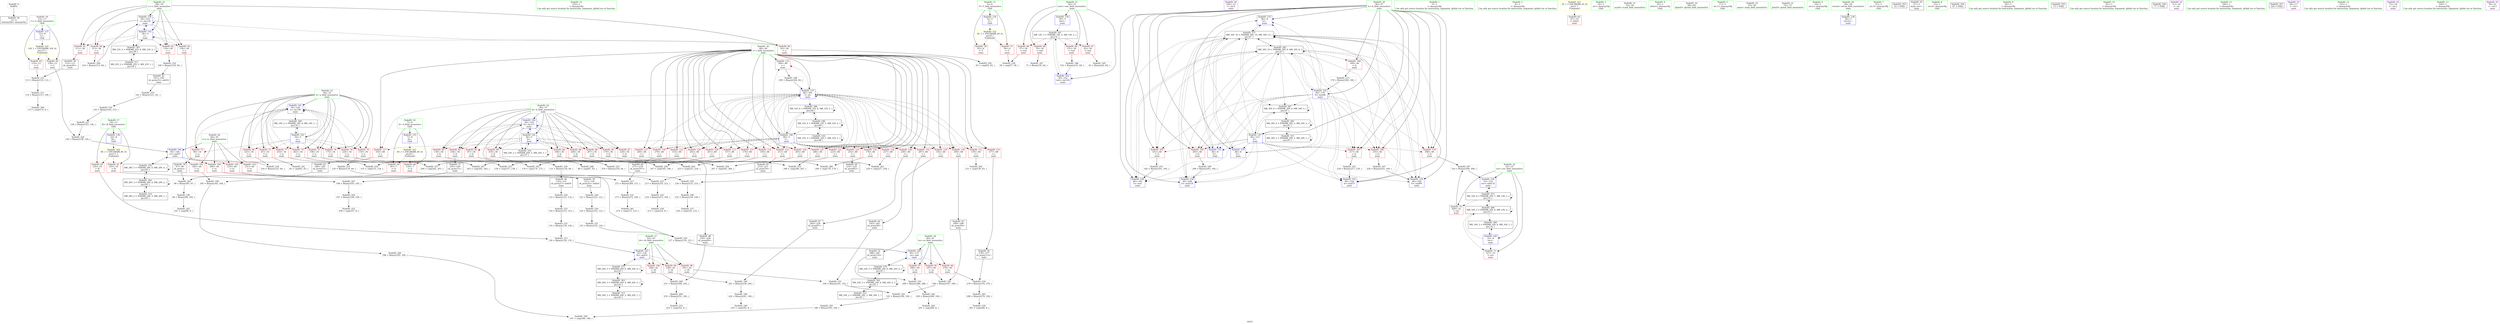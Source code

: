 digraph "SVFG" {
	label="SVFG";

	Node0x55f86c8cbd90 [shape=record,color=grey,label="{NodeID: 0\nNullPtr}"];
	Node0x55f86c8cbd90 -> Node0x55f86c8b7dd0[style=solid];
	Node0x55f86c8eec60 [shape=record,color=grey,label="{NodeID: 263\n225 = cmp(223, 224, )\n}"];
	Node0x55f86c8dd6f0 [shape=record,color=red,label="{NodeID: 97\n286\<--40\n\<--ra\nmain\n}"];
	Node0x55f86c8dd6f0 -> Node0x55f86c8e0060[style=solid];
	Node0x55f86c8b4520 [shape=record,color=green,label="{NodeID: 14\n219\<--1\n\<--dummyObj\nCan only get source location for instruction, argument, global var or function.}"];
	Node0x55f86c8e01e0 [shape=record,color=grey,label="{NodeID: 194\n290 = Binary(289, 100, )\n}"];
	Node0x55f86c8e01e0 -> Node0x55f86c8e1a70[style=solid];
	Node0x55f86c8b6e10 [shape=record,color=red,label="{NodeID: 111\n150\<--48\n\<--i\nmain\n}"];
	Node0x55f86c8b6e10 -> Node0x55f86c8eeae0[style=solid];
	Node0x55f86c8b5e30 [shape=record,color=green,label="{NodeID: 28\n44\<--45\nrc\<--rc_field_insensitive\nmain\n}"];
	Node0x55f86c8b5e30 -> Node0x55f86c8dda30[style=solid];
	Node0x55f86c8b5e30 -> Node0x55f86c8ddb00[style=solid];
	Node0x55f86c8b5e30 -> Node0x55f86c8ddbd0[style=solid];
	Node0x55f86c8b5e30 -> Node0x55f86c8ddca0[style=solid];
	Node0x55f86c8b5e30 -> Node0x55f86c8e3780[style=solid];
	Node0x55f86c8e89d0 [shape=record,color=grey,label="{NodeID: 208\n252 = Binary(251, 100, )\n}"];
	Node0x55f86c8e89d0 -> Node0x55f86c8edd60[style=solid];
	Node0x55f86c8e25e0 [shape=record,color=red,label="{NodeID: 125\n232\<--48\n\<--i\nmain\n}"];
	Node0x55f86c8e25e0 -> Node0x55f86c8b87c0[style=solid];
	Node0x55f86c8b8480 [shape=record,color=black,label="{NodeID: 42\n184\<--183\nsh_prom53\<--\nmain\n}"];
	Node0x55f86c8b8480 -> Node0x55f86c8e0960[style=solid];
	Node0x55f86c8e9ed0 [shape=record,color=grey,label="{NodeID: 222\n214 = Binary(213, 100, )\n}"];
	Node0x55f86c8e9ed0 -> Node0x55f86c8ee660[style=solid];
	Node0x55f86c8e31d0 [shape=record,color=blue,label="{NodeID: 139\n30\<--5\ntest\<--\nmain\n}"];
	Node0x55f86c8e31d0 -> Node0x55f86c906380[style=dashed];
	Node0x55f86c8b77c0 [shape=record,color=purple,label="{NodeID: 56\n328\<--23\n\<--.str.4\nmain\n}"];
	Node0x55f86c8e0e70 [shape=record,color=grey,label="{NodeID: 236\n324 = Binary(323, 64, )\n}"];
	Node0x55f86c8e0e70 -> Node0x55f86c8e43b0[style=solid];
	Node0x55f86c8e3d30 [shape=record,color=blue,label="{NodeID: 153\n46\<--8\nh\<--\nmain\n}"];
	Node0x55f86c8e3d30 -> Node0x55f86c8fab80[style=dashed];
	Node0x55f86c8de900 [shape=record,color=red,label="{NodeID: 70\n309\<--32\n\<--res\nmain\n}"];
	Node0x55f86c8de900 -> Node0x55f86c8e8850[style=solid];
	Node0x55f86c8ed8e0 [shape=record,color=grey,label="{NodeID: 250\n93 = cmp(92, 83, )\n}"];
	Node0x55f86c8df460 [shape=record,color=red,label="{NodeID: 84\n166\<--36\n\<--b\nmain\n}"];
	Node0x55f86c8df460 -> Node0x55f86c8ee1e0[style=solid];
	Node0x55f86c8d3140 [shape=record,color=green,label="{NodeID: 1\n5\<--1\n\<--dummyObj\nCan only get source location for instruction, argument, global var or function.}"];
	Node0x55f86c8dd7c0 [shape=record,color=red,label="{NodeID: 98\n191\<--42\n\<--rb\nmain\n}"];
	Node0x55f86c8dd7c0 -> Node0x55f86c8e6040[style=solid];
	Node0x55f86c8b45b0 [shape=record,color=green,label="{NodeID: 15\n4\<--6\nT\<--T_field_insensitive\nGlob }"];
	Node0x55f86c8b45b0 -> Node0x55f86c8dde70[style=solid];
	Node0x55f86c8b45b0 -> Node0x55f86c8ddf40[style=solid];
	Node0x55f86c8b45b0 -> Node0x55f86c8e2d30[style=solid];
	Node0x55f86c8e0360 [shape=record,color=grey,label="{NodeID: 195\n234 = Binary(231, 233, )\n}"];
	Node0x55f86c8e0360 -> Node0x55f86c8e04e0[style=solid];
	Node0x55f86c8b6ee0 [shape=record,color=red,label="{NodeID: 112\n153\<--48\n\<--i\nmain\n}"];
	Node0x55f86c8b6ee0 -> Node0x55f86c8edee0[style=solid];
	Node0x55f86c8b5f00 [shape=record,color=green,label="{NodeID: 29\n46\<--47\nh\<--h_field_insensitive\nmain\n}"];
	Node0x55f86c8b5f00 -> Node0x55f86c8ddd70[style=solid];
	Node0x55f86c8b5f00 -> Node0x55f86c8b6a00[style=solid];
	Node0x55f86c8b5f00 -> Node0x55f86c8b6ad0[style=solid];
	Node0x55f86c8b5f00 -> Node0x55f86c8b6ba0[style=solid];
	Node0x55f86c8b5f00 -> Node0x55f86c8b6c70[style=solid];
	Node0x55f86c8b5f00 -> Node0x55f86c8b6d40[style=solid];
	Node0x55f86c8b5f00 -> Node0x55f86c8e3850[style=solid];
	Node0x55f86c8b5f00 -> Node0x55f86c8e39f0[style=solid];
	Node0x55f86c8b5f00 -> Node0x55f86c8e3ac0[style=solid];
	Node0x55f86c8b5f00 -> Node0x55f86c8e3b90[style=solid];
	Node0x55f86c8b5f00 -> Node0x55f86c8e3c60[style=solid];
	Node0x55f86c8b5f00 -> Node0x55f86c8e3d30[style=solid];
	Node0x55f86c8b5f00 -> Node0x55f86c8e3e00[style=solid];
	Node0x55f86c8b5f00 -> Node0x55f86c8e3ed0[style=solid];
	Node0x55f86c8b5f00 -> Node0x55f86c8e3fa0[style=solid];
	Node0x55f86c8e8b50 [shape=record,color=grey,label="{NodeID: 209\n314 = Binary(313, 64, )\n}"];
	Node0x55f86c8e8b50 -> Node0x55f86c8e4210[style=solid];
	Node0x55f86c8e26b0 [shape=record,color=red,label="{NodeID: 126\n239\<--48\n\<--i\nmain\n}"];
	Node0x55f86c8e26b0 -> Node0x55f86c8b8890[style=solid];
	Node0x55f86c8b8550 [shape=record,color=black,label="{NodeID: 43\n189\<--188\nsh_prom56\<--\nmain\n}"];
	Node0x55f86c8b8550 -> Node0x55f86c8dfee0[style=solid];
	Node0x55f86c8ea050 [shape=record,color=grey,label="{NodeID: 223\n319 = Binary(318, 64, )\n}"];
	Node0x55f86c8ea050 -> Node0x55f86c8e42e0[style=solid];
	Node0x55f86c8e32a0 [shape=record,color=blue,label="{NodeID: 140\n32\<--8\nres\<--\nmain\n}"];
	Node0x55f86c8e32a0 -> Node0x55f86c8de9d0[style=dashed];
	Node0x55f86c8e32a0 -> Node0x55f86c900980[style=dashed];
	Node0x55f86c8e32a0 -> Node0x55f86c906880[style=dashed];
	Node0x55f86c8dde70 [shape=record,color=red,label="{NodeID: 57\n58\<--4\n\<--T\nmain\n}"];
	Node0x55f86c8dde70 -> Node0x55f86c8e1170[style=solid];
	Node0x55f86c8e0ff0 [shape=record,color=grey,label="{NodeID: 237\n236 = cmp(235, 123, )\n}"];
	Node0x55f86c8e3e00 [shape=record,color=blue,label="{NodeID: 154\n46\<--256\nh\<--mul99\nmain\n}"];
	Node0x55f86c8e3e00 -> Node0x55f86c8fab80[style=dashed];
	Node0x55f86c8de9d0 [shape=record,color=red,label="{NodeID: 71\n327\<--32\n\<--res\nmain\n}"];
	Node0x55f86c8eda60 [shape=record,color=grey,label="{NodeID: 251\n159 = cmp(157, 158, )\n}"];
	Node0x55f86c8df530 [shape=record,color=red,label="{NodeID: 85\n179\<--36\n\<--b\nmain\n}"];
	Node0x55f86c8df530 -> Node0x55f86c8ee7e0[style=solid];
	Node0x55f86c8b4810 [shape=record,color=green,label="{NodeID: 2\n8\<--1\n\<--dummyObj\nCan only get source location for instruction, argument, global var or function.}"];
	Node0x55f86c8dd890 [shape=record,color=red,label="{NodeID: 99\n238\<--42\n\<--rb\nmain\n}"];
	Node0x55f86c8dd890 -> Node0x55f86c8e55c0[style=solid];
	Node0x55f86c8b46b0 [shape=record,color=green,label="{NodeID: 16\n7\<--9\nA\<--A_field_insensitive\nGlob }"];
	Node0x55f86c8b46b0 -> Node0x55f86c8de010[style=solid];
	Node0x55f86c8b46b0 -> Node0x55f86c8de0e0[style=solid];
	Node0x55f86c8b46b0 -> Node0x55f86c8e2e00[style=solid];
	Node0x55f86c8e04e0 [shape=record,color=grey,label="{NodeID: 196\n235 = Binary(234, 100, )\n}"];
	Node0x55f86c8e04e0 -> Node0x55f86c8e0ff0[style=solid];
	Node0x55f86c8b6fb0 [shape=record,color=red,label="{NodeID: 113\n157\<--48\n\<--i\nmain\n}"];
	Node0x55f86c8b6fb0 -> Node0x55f86c8eda60[style=solid];
	Node0x55f86c8b5fd0 [shape=record,color=green,label="{NodeID: 30\n48\<--49\ni\<--i_field_insensitive\nmain\n}"];
	Node0x55f86c8b5fd0 -> Node0x55f86c8b6e10[style=solid];
	Node0x55f86c8b5fd0 -> Node0x55f86c8b6ee0[style=solid];
	Node0x55f86c8b5fd0 -> Node0x55f86c8b6fb0[style=solid];
	Node0x55f86c8b5fd0 -> Node0x55f86c8b7080[style=solid];
	Node0x55f86c8b5fd0 -> Node0x55f86c8e1e40[style=solid];
	Node0x55f86c8b5fd0 -> Node0x55f86c8e1ed0[style=solid];
	Node0x55f86c8b5fd0 -> Node0x55f86c8e1f60[style=solid];
	Node0x55f86c8b5fd0 -> Node0x55f86c8e2030[style=solid];
	Node0x55f86c8b5fd0 -> Node0x55f86c8e2100[style=solid];
	Node0x55f86c8b5fd0 -> Node0x55f86c8e21d0[style=solid];
	Node0x55f86c8b5fd0 -> Node0x55f86c8e22a0[style=solid];
	Node0x55f86c8b5fd0 -> Node0x55f86c8e2370[style=solid];
	Node0x55f86c8b5fd0 -> Node0x55f86c8e2440[style=solid];
	Node0x55f86c8b5fd0 -> Node0x55f86c8e2510[style=solid];
	Node0x55f86c8b5fd0 -> Node0x55f86c8e25e0[style=solid];
	Node0x55f86c8b5fd0 -> Node0x55f86c8e26b0[style=solid];
	Node0x55f86c8b5fd0 -> Node0x55f86c8e2780[style=solid];
	Node0x55f86c8b5fd0 -> Node0x55f86c8e2850[style=solid];
	Node0x55f86c8b5fd0 -> Node0x55f86c8e2920[style=solid];
	Node0x55f86c8b5fd0 -> Node0x55f86c8e29f0[style=solid];
	Node0x55f86c8b5fd0 -> Node0x55f86c8e2ac0[style=solid];
	Node0x55f86c8b5fd0 -> Node0x55f86c8e2b90[style=solid];
	Node0x55f86c8b5fd0 -> Node0x55f86c8e2c60[style=solid];
	Node0x55f86c8b5fd0 -> Node0x55f86c8e3920[style=solid];
	Node0x55f86c8b5fd0 -> Node0x55f86c8e4070[style=solid];
	Node0x55f86c8e8cd0 [shape=record,color=grey,label="{NodeID: 210\n162 = Binary(161, 100, )\n}"];
	Node0x55f86c8e8cd0 -> Node0x55f86c8e39f0[style=solid];
	Node0x55f86c8e2780 [shape=record,color=red,label="{NodeID: 127\n249\<--48\n\<--i\nmain\n}"];
	Node0x55f86c8e2780 -> Node0x55f86c8b8960[style=solid];
	Node0x55f86c8b8620 [shape=record,color=black,label="{NodeID: 44\n193\<--192\nsh_prom58\<--\nmain\n}"];
	Node0x55f86c8b8620 -> Node0x55f86c8e6040[style=solid];
	Node0x55f86c906380 [shape=record,color=black,label="{NodeID: 307\nMR_14V_3 = PHI(MR_14V_4, MR_14V_2, )\npts\{31 \}\n}"];
	Node0x55f86c906380 -> Node0x55f86c8de5c0[style=dashed];
	Node0x55f86c906380 -> Node0x55f86c8de690[style=dashed];
	Node0x55f86c906380 -> Node0x55f86c8de760[style=dashed];
	Node0x55f86c906380 -> Node0x55f86c8de830[style=dashed];
	Node0x55f86c906380 -> Node0x55f86c8e4480[style=dashed];
	Node0x55f86c8ea1d0 [shape=record,color=grey,label="{NodeID: 224\n145 = Binary(138, 144, )\n}"];
	Node0x55f86c8ea1d0 -> Node0x55f86c8e3780[style=solid];
	Node0x55f86c8e3370 [shape=record,color=blue,label="{NodeID: 141\n34\<--5\na\<--\nmain\n}"];
	Node0x55f86c8e3370 -> Node0x55f86c8deaa0[style=dashed];
	Node0x55f86c8e3370 -> Node0x55f86c8deb70[style=dashed];
	Node0x55f86c8e3370 -> Node0x55f86c8dec40[style=dashed];
	Node0x55f86c8e3370 -> Node0x55f86c8ded10[style=dashed];
	Node0x55f86c8e3370 -> Node0x55f86c8dede0[style=dashed];
	Node0x55f86c8e3370 -> Node0x55f86c8deeb0[style=dashed];
	Node0x55f86c8e3370 -> Node0x55f86c8def80[style=dashed];
	Node0x55f86c8e3370 -> Node0x55f86c8df050[style=dashed];
	Node0x55f86c8e3370 -> Node0x55f86c8df120[style=dashed];
	Node0x55f86c8e3370 -> Node0x55f86c8e43b0[style=dashed];
	Node0x55f86c8e3370 -> Node0x55f86c906d80[style=dashed];
	Node0x55f86c8ddf40 [shape=record,color=red,label="{NodeID: 58\n65\<--4\n\<--T\nmain\n}"];
	Node0x55f86c90a980 [shape=record,color=yellow,style=double,label="{NodeID: 321\n2V_1 = ENCHI(MR_2V_0)\npts\{1 \}\nFun[main]}"];
	Node0x55f86c90a980 -> Node0x55f86c8de4f0[style=dashed];
	Node0x55f86c8e1170 [shape=record,color=grey,label="{NodeID: 238\n59 = cmp(57, 58, )\n}"];
	Node0x55f86c8e3ed0 [shape=record,color=blue,label="{NodeID: 155\n46\<--8\nh\<--\nmain\n}"];
	Node0x55f86c8e3ed0 -> Node0x55f86c8fab80[style=dashed];
	Node0x55f86c8deaa0 [shape=record,color=red,label="{NodeID: 72\n81\<--34\n\<--a\nmain\n}"];
	Node0x55f86c8deaa0 -> Node0x55f86c8e15f0[style=solid];
	Node0x55f86c8edbe0 [shape=record,color=grey,label="{NodeID: 252\n108 = cmp(107, 8, )\n}"];
	Node0x55f86c8df600 [shape=record,color=red,label="{NodeID: 86\n207\<--36\n\<--b\nmain\n}"];
	Node0x55f86c8df600 -> Node0x55f86c8ee060[style=solid];
	Node0x55f86c8b5470 [shape=record,color=green,label="{NodeID: 3\n14\<--1\n.str\<--dummyObj\nGlob }"];
	Node0x55f86c8e5440 [shape=record,color=grey,label="{NodeID: 183\n280 = Binary(279, 100, )\n}"];
	Node0x55f86c8e5440 -> Node0x55f86c8e12f0[style=solid];
	Node0x55f86c8dd960 [shape=record,color=red,label="{NodeID: 100\n248\<--42\n\<--rb\nmain\n}"];
	Node0x55f86c8dd960 -> Node0x55f86c8e86d0[style=solid];
	Node0x55f86c8b48d0 [shape=record,color=green,label="{NodeID: 17\n10\<--11\nB\<--B_field_insensitive\nGlob }"];
	Node0x55f86c8b48d0 -> Node0x55f86c8de1b0[style=solid];
	Node0x55f86c8b48d0 -> Node0x55f86c8de280[style=solid];
	Node0x55f86c8b48d0 -> Node0x55f86c8e2f00[style=solid];
	Node0x55f86c8e0660 [shape=record,color=grey,label="{NodeID: 197\n256 = Binary(255, 100, )\n}"];
	Node0x55f86c8e0660 -> Node0x55f86c8e3e00[style=solid];
	Node0x55f86c8b7080 [shape=record,color=red,label="{NodeID: 114\n165\<--48\n\<--i\nmain\n}"];
	Node0x55f86c8b7080 -> Node0x55f86c8ee1e0[style=solid];
	Node0x55f86c8b60a0 [shape=record,color=green,label="{NodeID: 31\n53\<--54\nscanf\<--scanf_field_insensitive\n}"];
	Node0x55f86c8e8e50 [shape=record,color=grey,label="{NodeID: 211\n114 = Binary(113, 100, )\n}"];
	Node0x55f86c8e8e50 -> Node0x55f86c8e1d70[style=solid];
	Node0x55f86c8e2850 [shape=record,color=red,label="{NodeID: 128\n261\<--48\n\<--i\nmain\n}"];
	Node0x55f86c8e2850 -> Node0x55f86c8ed460[style=solid];
	Node0x55f86c8b86f0 [shape=record,color=black,label="{NodeID: 45\n212\<--211\nsh_prom70\<--\nmain\n}"];
	Node0x55f86c8b86f0 -> Node0x55f86c8ea350[style=solid];
	Node0x55f86c906880 [shape=record,color=black,label="{NodeID: 308\nMR_16V_2 = PHI(MR_16V_4, MR_16V_1, )\npts\{33 \}\n}"];
	Node0x55f86c906880 -> Node0x55f86c8e32a0[style=dashed];
	Node0x55f86c8ea350 [shape=record,color=grey,label="{NodeID: 225\n213 = Binary(210, 212, )\n}"];
	Node0x55f86c8ea350 -> Node0x55f86c8e9ed0[style=solid];
	Node0x55f86c8e3440 [shape=record,color=blue,label="{NodeID: 142\n36\<--5\nb\<--\nmain\n}"];
	Node0x55f86c8e3440 -> Node0x55f86c8df1f0[style=dashed];
	Node0x55f86c8e3440 -> Node0x55f86c8df2c0[style=dashed];
	Node0x55f86c8e3440 -> Node0x55f86c8df390[style=dashed];
	Node0x55f86c8e3440 -> Node0x55f86c8df460[style=dashed];
	Node0x55f86c8e3440 -> Node0x55f86c8df530[style=dashed];
	Node0x55f86c8e3440 -> Node0x55f86c8df600[style=dashed];
	Node0x55f86c8e3440 -> Node0x55f86c8df6d0[style=dashed];
	Node0x55f86c8e3440 -> Node0x55f86c8df7a0[style=dashed];
	Node0x55f86c8e3440 -> Node0x55f86c8df870[style=dashed];
	Node0x55f86c8e3440 -> Node0x55f86c8e3440[style=dashed];
	Node0x55f86c8e3440 -> Node0x55f86c8e42e0[style=dashed];
	Node0x55f86c8e3440 -> Node0x55f86c907280[style=dashed];
	Node0x55f86c8de010 [shape=record,color=red,label="{NodeID: 59\n95\<--7\n\<--A\nmain\n}"];
	Node0x55f86c8de010 -> Node0x55f86c8e8110[style=solid];
	Node0x55f86c90b4a0 [shape=record,color=yellow,style=double,label="{NodeID: 322\n4V_1 = ENCHI(MR_4V_0)\npts\{6 \}\nFun[main]}"];
	Node0x55f86c90b4a0 -> Node0x55f86c8dde70[style=dashed];
	Node0x55f86c90b4a0 -> Node0x55f86c8ddf40[style=dashed];
	Node0x55f86c8e12f0 [shape=record,color=grey,label="{NodeID: 239\n281 = cmp(280, 8, )\n}"];
	Node0x55f86c8e3fa0 [shape=record,color=blue,label="{NodeID: 156\n46\<--294\nh\<--mul124\nmain\n}"];
	Node0x55f86c8e3fa0 -> Node0x55f86c8fab80[style=dashed];
	Node0x55f86c8deb70 [shape=record,color=red,label="{NodeID: 73\n96\<--34\n\<--a\nmain\n}"];
	Node0x55f86c8deb70 -> Node0x55f86c8b7fa0[style=solid];
	Node0x55f86c8edd60 [shape=record,color=grey,label="{NodeID: 253\n253 = cmp(252, 8, )\n}"];
	Node0x55f86c8df6d0 [shape=record,color=red,label="{NodeID: 87\n228\<--36\n\<--b\nmain\n}"];
	Node0x55f86c8df6d0 -> Node0x55f86c8e18f0[style=solid];
	Node0x55f86c8b5580 [shape=record,color=green,label="{NodeID: 4\n16\<--1\nstderr\<--dummyObj\nGlob }"];
	Node0x55f86c8e55c0 [shape=record,color=grey,label="{NodeID: 184\n241 = Binary(238, 240, )\n}"];
	Node0x55f86c8e55c0 -> Node0x55f86c8e58c0[style=solid];
	Node0x55f86c8dda30 [shape=record,color=red,label="{NodeID: 101\n182\<--44\n\<--rc\nmain\n}"];
	Node0x55f86c8dda30 -> Node0x55f86c8e0960[style=solid];
	Node0x55f86c8b4990 [shape=record,color=green,label="{NodeID: 18\n12\<--13\nC\<--C_field_insensitive\nGlob }"];
	Node0x55f86c8b4990 -> Node0x55f86c8de350[style=solid];
	Node0x55f86c8b4990 -> Node0x55f86c8de420[style=solid];
	Node0x55f86c8b4990 -> Node0x55f86c8e3000[style=solid];
	Node0x55f86c8e07e0 [shape=record,color=grey,label="{NodeID: 198\n305 = Binary(304, 64, )\n}"];
	Node0x55f86c8e07e0 -> Node0x55f86c8e4070[style=solid];
	Node0x55f86c8e1e40 [shape=record,color=red,label="{NodeID: 115\n174\<--48\n\<--i\nmain\n}"];
	Node0x55f86c8e1e40 -> Node0x55f86c8e1bf0[style=solid];
	Node0x55f86c8b7c10 [shape=record,color=green,label="{NodeID: 32\n68\<--69\nfprintf\<--fprintf_field_insensitive\n}"];
	Node0x55f86c902780 [shape=record,color=black,label="{NodeID: 295\nMR_30V_4 = PHI(MR_30V_5, MR_30V_3, )\npts\{47 \}\n}"];
	Node0x55f86c902780 -> Node0x55f86c8e3850[style=dashed];
	Node0x55f86c902780 -> Node0x55f86c900390[style=dashed];
	Node0x55f86c902780 -> Node0x55f86c902780[style=dashed];
	Node0x55f86c902780 -> Node0x55f86c908b80[style=dashed];
	Node0x55f86c8e8fd0 [shape=record,color=grey,label="{NodeID: 212\n113 = Binary(110, 112, )\n}"];
	Node0x55f86c8e8fd0 -> Node0x55f86c8e8e50[style=solid];
	Node0x55f86c8e2920 [shape=record,color=red,label="{NodeID: 129\n265\<--48\n\<--i\nmain\n}"];
	Node0x55f86c8e2920 -> Node0x55f86c8ee4e0[style=solid];
	Node0x55f86c8b87c0 [shape=record,color=black,label="{NodeID: 46\n233\<--232\nsh_prom82\<--\nmain\n}"];
	Node0x55f86c8b87c0 -> Node0x55f86c8e0360[style=solid];
	Node0x55f86c906d80 [shape=record,color=black,label="{NodeID: 309\nMR_18V_2 = PHI(MR_18V_4, MR_18V_1, )\npts\{35 \}\n}"];
	Node0x55f86c906d80 -> Node0x55f86c8e3370[style=dashed];
	Node0x55f86c8ea4d0 [shape=record,color=grey,label="{NodeID: 226\n124 = Binary(122, 123, )\n}"];
	Node0x55f86c8ea4d0 -> Node0x55f86c8e9d50[style=solid];
	Node0x55f86c8e3510 [shape=record,color=blue,label="{NodeID: 143\n38\<--5\nc\<--\nmain\n}"];
	Node0x55f86c8e3510 -> Node0x55f86c8df940[style=dashed];
	Node0x55f86c8e3510 -> Node0x55f86c8dfa10[style=dashed];
	Node0x55f86c8e3510 -> Node0x55f86c8dfae0[style=dashed];
	Node0x55f86c8e3510 -> Node0x55f86c8dfbb0[style=dashed];
	Node0x55f86c8e3510 -> Node0x55f86c8dfc80[style=dashed];
	Node0x55f86c8e3510 -> Node0x55f86c8e3510[style=dashed];
	Node0x55f86c8e3510 -> Node0x55f86c8e4210[style=dashed];
	Node0x55f86c8e3510 -> Node0x55f86c904580[style=dashed];
	Node0x55f86c8de0e0 [shape=record,color=red,label="{NodeID: 60\n118\<--7\n\<--A\nmain\n}"];
	Node0x55f86c8de0e0 -> Node0x55f86c8e9bd0[style=solid];
	Node0x55f86c90b580 [shape=record,color=yellow,style=double,label="{NodeID: 323\n6V_1 = ENCHI(MR_6V_0)\npts\{9 \}\nFun[main]}"];
	Node0x55f86c90b580 -> Node0x55f86c8de010[style=dashed];
	Node0x55f86c90b580 -> Node0x55f86c8de0e0[style=dashed];
	Node0x55f86c8e1470 [shape=record,color=grey,label="{NodeID: 240\n243 = cmp(242, 8, )\n}"];
	Node0x55f86c8e4070 [shape=record,color=blue,label="{NodeID: 157\n48\<--305\ni\<--inc\nmain\n}"];
	Node0x55f86c8e4070 -> Node0x55f86c8b6e10[style=dashed];
	Node0x55f86c8e4070 -> Node0x55f86c8b6ee0[style=dashed];
	Node0x55f86c8e4070 -> Node0x55f86c8b6fb0[style=dashed];
	Node0x55f86c8e4070 -> Node0x55f86c8b7080[style=dashed];
	Node0x55f86c8e4070 -> Node0x55f86c8e1e40[style=dashed];
	Node0x55f86c8e4070 -> Node0x55f86c8e1ed0[style=dashed];
	Node0x55f86c8e4070 -> Node0x55f86c8e1f60[style=dashed];
	Node0x55f86c8e4070 -> Node0x55f86c8e2030[style=dashed];
	Node0x55f86c8e4070 -> Node0x55f86c8e2100[style=dashed];
	Node0x55f86c8e4070 -> Node0x55f86c8e21d0[style=dashed];
	Node0x55f86c8e4070 -> Node0x55f86c8e22a0[style=dashed];
	Node0x55f86c8e4070 -> Node0x55f86c8e2370[style=dashed];
	Node0x55f86c8e4070 -> Node0x55f86c8e2440[style=dashed];
	Node0x55f86c8e4070 -> Node0x55f86c8e2510[style=dashed];
	Node0x55f86c8e4070 -> Node0x55f86c8e25e0[style=dashed];
	Node0x55f86c8e4070 -> Node0x55f86c8e26b0[style=dashed];
	Node0x55f86c8e4070 -> Node0x55f86c8e2780[style=dashed];
	Node0x55f86c8e4070 -> Node0x55f86c8e2850[style=dashed];
	Node0x55f86c8e4070 -> Node0x55f86c8e2920[style=dashed];
	Node0x55f86c8e4070 -> Node0x55f86c8e29f0[style=dashed];
	Node0x55f86c8e4070 -> Node0x55f86c8e2ac0[style=dashed];
	Node0x55f86c8e4070 -> Node0x55f86c8e2b90[style=dashed];
	Node0x55f86c8e4070 -> Node0x55f86c8e2c60[style=dashed];
	Node0x55f86c8e4070 -> Node0x55f86c8e4070[style=dashed];
	Node0x55f86c8e4070 -> Node0x55f86c900480[style=dashed];
	Node0x55f86c8dec40 [shape=record,color=red,label="{NodeID: 74\n119\<--34\n\<--a\nmain\n}"];
	Node0x55f86c8dec40 -> Node0x55f86c8e92d0[style=solid];
	Node0x55f86c8edee0 [shape=record,color=grey,label="{NodeID: 254\n155 = cmp(153, 154, )\n}"];
	Node0x55f86c8df7a0 [shape=record,color=red,label="{NodeID: 88\n266\<--36\n\<--b\nmain\n}"];
	Node0x55f86c8df7a0 -> Node0x55f86c8ee4e0[style=solid];
	Node0x55f86c8b5700 [shape=record,color=green,label="{NodeID: 5\n17\<--1\n.str.1\<--dummyObj\nGlob }"];
	Node0x55f86c8e5740 [shape=record,color=grey,label="{NodeID: 185\n63 = Binary(62, 64, )\n}"];
	Node0x55f86c8ddb00 [shape=record,color=red,label="{NodeID: 102\n210\<--44\n\<--rc\nmain\n}"];
	Node0x55f86c8ddb00 -> Node0x55f86c8ea350[style=solid];
	Node0x55f86c8b4a90 [shape=record,color=green,label="{NodeID: 19\n25\<--26\nmain\<--main_field_insensitive\n}"];
	Node0x55f86c8fe280 [shape=record,color=black,label="{NodeID: 282\nMR_30V_10 = PHI(MR_30V_9, MR_30V_8, )\npts\{47 \}\n}"];
	Node0x55f86c8fe280 -> Node0x55f86c8ddd70[style=dashed];
	Node0x55f86c8fe280 -> Node0x55f86c8b6a00[style=dashed];
	Node0x55f86c8fe280 -> Node0x55f86c8b6ad0[style=dashed];
	Node0x55f86c8fe280 -> Node0x55f86c8b6ba0[style=dashed];
	Node0x55f86c8fe280 -> Node0x55f86c8b6c70[style=dashed];
	Node0x55f86c8fe280 -> Node0x55f86c8b6d40[style=dashed];
	Node0x55f86c8fe280 -> Node0x55f86c8e39f0[style=dashed];
	Node0x55f86c8fe280 -> Node0x55f86c8e3ac0[style=dashed];
	Node0x55f86c8fe280 -> Node0x55f86c8e3b90[style=dashed];
	Node0x55f86c8fe280 -> Node0x55f86c8e3c60[style=dashed];
	Node0x55f86c8fe280 -> Node0x55f86c8e3d30[style=dashed];
	Node0x55f86c8fe280 -> Node0x55f86c8e3e00[style=dashed];
	Node0x55f86c8fe280 -> Node0x55f86c8e3ed0[style=dashed];
	Node0x55f86c8fe280 -> Node0x55f86c8e3fa0[style=dashed];
	Node0x55f86c8fe280 -> Node0x55f86c8fab80[style=dashed];
	Node0x55f86c8fe280 -> Node0x55f86c8fe280[style=dashed];
	Node0x55f86c8fe280 -> Node0x55f86c900390[style=dashed];
	Node0x55f86c8e0960 [shape=record,color=grey,label="{NodeID: 199\n185 = Binary(182, 184, )\n}"];
	Node0x55f86c8e0960 -> Node0x55f86c8e0ae0[style=solid];
	Node0x55f86c8e1ed0 [shape=record,color=red,label="{NodeID: 116\n178\<--48\n\<--i\nmain\n}"];
	Node0x55f86c8e1ed0 -> Node0x55f86c8ee7e0[style=solid];
	Node0x55f86c8b7cd0 [shape=record,color=green,label="{NodeID: 33\n74\<--75\nprintf\<--printf_field_insensitive\n}"];
	Node0x55f86c902c80 [shape=record,color=black,label="{NodeID: 296\nMR_32V_4 = PHI(MR_32V_5, MR_32V_3, )\npts\{49 \}\n}"];
	Node0x55f86c902c80 -> Node0x55f86c8e3920[style=dashed];
	Node0x55f86c902c80 -> Node0x55f86c900480[style=dashed];
	Node0x55f86c902c80 -> Node0x55f86c902c80[style=dashed];
	Node0x55f86c902c80 -> Node0x55f86c909080[style=dashed];
	Node0x55f86c8e9150 [shape=record,color=grey,label="{NodeID: 213\n136 = Binary(129, 135, )\n}"];
	Node0x55f86c8e9150 -> Node0x55f86c8e36b0[style=solid];
	Node0x55f86c8e29f0 [shape=record,color=red,label="{NodeID: 130\n270\<--48\n\<--i\nmain\n}"];
	Node0x55f86c8e29f0 -> Node0x55f86c8b7210[style=solid];
	Node0x55f86c8b8890 [shape=record,color=black,label="{NodeID: 47\n240\<--239\nsh_prom87\<--\nmain\n}"];
	Node0x55f86c8b8890 -> Node0x55f86c8e55c0[style=solid];
	Node0x55f86c907280 [shape=record,color=black,label="{NodeID: 310\nMR_20V_2 = PHI(MR_20V_3, MR_20V_1, )\npts\{37 \}\n}"];
	Node0x55f86c907280 -> Node0x55f86c8e3440[style=dashed];
	Node0x55f86c907280 -> Node0x55f86c907280[style=dashed];
	Node0x55f86c8ea650 [shape=record,color=grey,label="{NodeID: 227\n144 = Binary(143, 126, )\n}"];
	Node0x55f86c8ea650 -> Node0x55f86c8ea1d0[style=solid];
	Node0x55f86c8e35e0 [shape=record,color=blue,label="{NodeID: 144\n40\<--127\nra\<--and\nmain\n}"];
	Node0x55f86c8e35e0 -> Node0x55f86c8dfd50[style=dashed];
	Node0x55f86c8e35e0 -> Node0x55f86c8dd620[style=dashed];
	Node0x55f86c8e35e0 -> Node0x55f86c8dd6f0[style=dashed];
	Node0x55f86c8e35e0 -> Node0x55f86c8fba80[style=dashed];
	Node0x55f86c8de1b0 [shape=record,color=red,label="{NodeID: 61\n103\<--10\n\<--B\nmain\n}"];
	Node0x55f86c8de1b0 -> Node0x55f86c8e0c60[style=solid];
	Node0x55f86c90b660 [shape=record,color=yellow,style=double,label="{NodeID: 324\n8V_1 = ENCHI(MR_8V_0)\npts\{11 \}\nFun[main]}"];
	Node0x55f86c90b660 -> Node0x55f86c8de1b0[style=dashed];
	Node0x55f86c90b660 -> Node0x55f86c8de280[style=dashed];
	Node0x55f86c8e15f0 [shape=record,color=grey,label="{NodeID: 241\n82 = cmp(81, 83, )\n}"];
	Node0x55f86c8e4140 [shape=record,color=blue,label="{NodeID: 158\n32\<--310\nres\<--add132\nmain\n}"];
	Node0x55f86c8e4140 -> Node0x55f86c8fb080[style=dashed];
	Node0x55f86c8ded10 [shape=record,color=red,label="{NodeID: 75\n158\<--34\n\<--a\nmain\n}"];
	Node0x55f86c8ded10 -> Node0x55f86c8eda60[style=solid];
	Node0x55f86c8ee060 [shape=record,color=grey,label="{NodeID: 255\n208 = cmp(206, 207, )\n}"];
	Node0x55f86c8df870 [shape=record,color=red,label="{NodeID: 89\n318\<--36\n\<--b\nmain\n}"];
	Node0x55f86c8df870 -> Node0x55f86c8ea050[style=solid];
	Node0x55f86c8dd2e0 [shape=record,color=green,label="{NodeID: 6\n19\<--1\n.str.2\<--dummyObj\nGlob }"];
	Node0x55f86c8e58c0 [shape=record,color=grey,label="{NodeID: 186\n242 = Binary(241, 100, )\n}"];
	Node0x55f86c8e58c0 -> Node0x55f86c8e1470[style=solid];
	Node0x55f86c8ddbd0 [shape=record,color=red,label="{NodeID: 103\n231\<--44\n\<--rc\nmain\n}"];
	Node0x55f86c8ddbd0 -> Node0x55f86c8e0360[style=solid];
	Node0x55f86c8b4b90 [shape=record,color=green,label="{NodeID: 20\n28\<--29\nretval\<--retval_field_insensitive\nmain\n}"];
	Node0x55f86c8b4b90 -> Node0x55f86c8e3100[style=solid];
	Node0x55f86c8e0ae0 [shape=record,color=grey,label="{NodeID: 200\n186 = Binary(185, 100, )\n}"];
	Node0x55f86c8e0ae0 -> Node0x55f86c8ed760[style=solid];
	Node0x55f86c8e1f60 [shape=record,color=red,label="{NodeID: 117\n183\<--48\n\<--i\nmain\n}"];
	Node0x55f86c8e1f60 -> Node0x55f86c8b8480[style=solid];
	Node0x55f86c8b7dd0 [shape=record,color=black,label="{NodeID: 34\n2\<--3\ndummyVal\<--dummyVal\n}"];
	Node0x55f86c8e92d0 [shape=record,color=grey,label="{NodeID: 214\n120 = Binary(119, 64, )\n}"];
	Node0x55f86c8e92d0 -> Node0x55f86c8b8210[style=solid];
	Node0x55f86c8e2ac0 [shape=record,color=red,label="{NodeID: 131\n277\<--48\n\<--i\nmain\n}"];
	Node0x55f86c8e2ac0 -> Node0x55f86c8b72e0[style=solid];
	Node0x55f86c8b8960 [shape=record,color=black,label="{NodeID: 48\n250\<--249\nsh_prom94\<--\nmain\n}"];
	Node0x55f86c8b8960 -> Node0x55f86c8e86d0[style=solid];
	Node0x55f86c907780 [shape=record,color=black,label="{NodeID: 311\nMR_22V_2 = PHI(MR_22V_3, MR_22V_1, )\npts\{39 \}\n}"];
	Node0x55f86c907780 -> Node0x55f86c904580[style=dashed];
	Node0x55f86c8ea7d0 [shape=record,color=grey,label="{NodeID: 228\n122 = Binary(123, 121, )\n}"];
	Node0x55f86c8ea7d0 -> Node0x55f86c8ea4d0[style=solid];
	Node0x55f86c8e36b0 [shape=record,color=blue,label="{NodeID: 145\n42\<--136\nrb\<--and31\nmain\n}"];
	Node0x55f86c8e36b0 -> Node0x55f86c8dd7c0[style=dashed];
	Node0x55f86c8e36b0 -> Node0x55f86c8dd890[style=dashed];
	Node0x55f86c8e36b0 -> Node0x55f86c8dd960[style=dashed];
	Node0x55f86c8e36b0 -> Node0x55f86c8fbf80[style=dashed];
	Node0x55f86c8de280 [shape=record,color=red,label="{NodeID: 62\n129\<--10\n\<--B\nmain\n}"];
	Node0x55f86c8de280 -> Node0x55f86c8e9150[style=solid];
	Node0x55f86c90b740 [shape=record,color=yellow,style=double,label="{NodeID: 325\n10V_1 = ENCHI(MR_10V_0)\npts\{13 \}\nFun[main]}"];
	Node0x55f86c90b740 -> Node0x55f86c8de350[style=dashed];
	Node0x55f86c90b740 -> Node0x55f86c8de420[style=dashed];
	Node0x55f86c8e1770 [shape=record,color=grey,label="{NodeID: 242\n101 = cmp(99, 8, )\n}"];
	Node0x55f86c8e4210 [shape=record,color=blue,label="{NodeID: 159\n38\<--314\nc\<--inc134\nmain\n}"];
	Node0x55f86c8e4210 -> Node0x55f86c8df940[style=dashed];
	Node0x55f86c8e4210 -> Node0x55f86c8dfa10[style=dashed];
	Node0x55f86c8e4210 -> Node0x55f86c8dfae0[style=dashed];
	Node0x55f86c8e4210 -> Node0x55f86c8dfbb0[style=dashed];
	Node0x55f86c8e4210 -> Node0x55f86c8dfc80[style=dashed];
	Node0x55f86c8e4210 -> Node0x55f86c8e3510[style=dashed];
	Node0x55f86c8e4210 -> Node0x55f86c8e4210[style=dashed];
	Node0x55f86c8e4210 -> Node0x55f86c904580[style=dashed];
	Node0x55f86c8dede0 [shape=record,color=red,label="{NodeID: 76\n175\<--34\n\<--a\nmain\n}"];
	Node0x55f86c8dede0 -> Node0x55f86c8e1bf0[style=solid];
	Node0x55f86c8ee1e0 [shape=record,color=grey,label="{NodeID: 256\n167 = cmp(165, 166, )\n}"];
	Node0x55f86c8df940 [shape=record,color=red,label="{NodeID: 90\n92\<--38\n\<--c\nmain\n}"];
	Node0x55f86c8df940 -> Node0x55f86c8ed8e0[style=solid];
	Node0x55f86c8dd370 [shape=record,color=green,label="{NodeID: 7\n21\<--1\n.str.3\<--dummyObj\nGlob }"];
	Node0x55f86c91e890 [shape=record,color=black,label="{NodeID: 353\n52 = PHI()\n}"];
	Node0x55f86c8e5a40 [shape=record,color=grey,label="{NodeID: 187\n71 = Binary(70, 64, )\n}"];
	Node0x55f86c8ddca0 [shape=record,color=red,label="{NodeID: 104\n269\<--44\n\<--rc\nmain\n}"];
	Node0x55f86c8ddca0 -> Node0x55f86c8e9750[style=solid];
	Node0x55f86c8b5880 [shape=record,color=green,label="{NodeID: 21\n30\<--31\ntest\<--test_field_insensitive\nmain\n}"];
	Node0x55f86c8b5880 -> Node0x55f86c8de5c0[style=solid];
	Node0x55f86c8b5880 -> Node0x55f86c8de690[style=solid];
	Node0x55f86c8b5880 -> Node0x55f86c8de760[style=solid];
	Node0x55f86c8b5880 -> Node0x55f86c8de830[style=solid];
	Node0x55f86c8b5880 -> Node0x55f86c8e31d0[style=solid];
	Node0x55f86c8b5880 -> Node0x55f86c8e4480[style=solid];
	Node0x55f86c8e0c60 [shape=record,color=grey,label="{NodeID: 201\n106 = Binary(103, 105, )\n}"];
	Node0x55f86c8e0c60 -> Node0x55f86c8e83d0[style=solid];
	Node0x55f86c8e2030 [shape=record,color=red,label="{NodeID: 118\n188\<--48\n\<--i\nmain\n}"];
	Node0x55f86c8e2030 -> Node0x55f86c8b8550[style=solid];
	Node0x55f86c8b7ed0 [shape=record,color=black,label="{NodeID: 35\n27\<--5\nmain_ret\<--\nmain\n}"];
	Node0x55f86c8e9450 [shape=record,color=grey,label="{NodeID: 215\n170 = Binary(169, 100, )\n}"];
	Node0x55f86c8e9450 -> Node0x55f86c8e3ac0[style=solid];
	Node0x55f86c8e2b90 [shape=record,color=red,label="{NodeID: 132\n287\<--48\n\<--i\nmain\n}"];
	Node0x55f86c8e2b90 -> Node0x55f86c8b73b0[style=solid];
	Node0x55f86c8b7210 [shape=record,color=black,label="{NodeID: 49\n271\<--270\nsh_prom107\<--\nmain\n}"];
	Node0x55f86c8b7210 -> Node0x55f86c8e9750[style=solid];
	Node0x55f86c907c80 [shape=record,color=black,label="{NodeID: 312\nMR_24V_2 = PHI(MR_24V_3, MR_24V_1, )\npts\{41 \}\n}"];
	Node0x55f86c907c80 -> Node0x55f86c904a80[style=dashed];
	Node0x55f86c8ea950 [shape=record,color=grey,label="{NodeID: 229\n133 = Binary(123, 132, )\n}"];
	Node0x55f86c8ea950 -> Node0x55f86c8eaf50[style=solid];
	Node0x55f86c8e3780 [shape=record,color=blue,label="{NodeID: 146\n44\<--145\nrc\<--and37\nmain\n}"];
	Node0x55f86c8e3780 -> Node0x55f86c8dda30[style=dashed];
	Node0x55f86c8e3780 -> Node0x55f86c8ddb00[style=dashed];
	Node0x55f86c8e3780 -> Node0x55f86c8ddbd0[style=dashed];
	Node0x55f86c8e3780 -> Node0x55f86c8ddca0[style=dashed];
	Node0x55f86c8e3780 -> Node0x55f86c8fc480[style=dashed];
	Node0x55f86c8de350 [shape=record,color=red,label="{NodeID: 63\n110\<--12\n\<--C\nmain\n}"];
	Node0x55f86c8de350 -> Node0x55f86c8e8fd0[style=solid];
	Node0x55f86c8e18f0 [shape=record,color=grey,label="{NodeID: 243\n229 = cmp(227, 228, )\n}"];
	Node0x55f86c8e42e0 [shape=record,color=blue,label="{NodeID: 160\n36\<--319\nb\<--inc137\nmain\n}"];
	Node0x55f86c8e42e0 -> Node0x55f86c8df1f0[style=dashed];
	Node0x55f86c8e42e0 -> Node0x55f86c8df2c0[style=dashed];
	Node0x55f86c8e42e0 -> Node0x55f86c8df390[style=dashed];
	Node0x55f86c8e42e0 -> Node0x55f86c8df460[style=dashed];
	Node0x55f86c8e42e0 -> Node0x55f86c8df530[style=dashed];
	Node0x55f86c8e42e0 -> Node0x55f86c8df600[style=dashed];
	Node0x55f86c8e42e0 -> Node0x55f86c8df6d0[style=dashed];
	Node0x55f86c8e42e0 -> Node0x55f86c8df7a0[style=dashed];
	Node0x55f86c8e42e0 -> Node0x55f86c8df870[style=dashed];
	Node0x55f86c8e42e0 -> Node0x55f86c8e3440[style=dashed];
	Node0x55f86c8e42e0 -> Node0x55f86c8e42e0[style=dashed];
	Node0x55f86c8e42e0 -> Node0x55f86c907280[style=dashed];
	Node0x55f86c8deeb0 [shape=record,color=red,label="{NodeID: 77\n203\<--34\n\<--a\nmain\n}"];
	Node0x55f86c8deeb0 -> Node0x55f86c8ee360[style=solid];
	Node0x55f86c8ee360 [shape=record,color=grey,label="{NodeID: 257\n204 = cmp(202, 203, )\n}"];
	Node0x55f86c8dfa10 [shape=record,color=red,label="{NodeID: 91\n111\<--38\n\<--c\nmain\n}"];
	Node0x55f86c8dfa10 -> Node0x55f86c8b8140[style=solid];
	Node0x55f86c8b1b40 [shape=record,color=green,label="{NodeID: 8\n23\<--1\n.str.4\<--dummyObj\nGlob }"];
	Node0x55f86c91e990 [shape=record,color=black,label="{NodeID: 354\n67 = PHI()\n}"];
	Node0x55f86c8fab80 [shape=record,color=black,label="{NodeID: 271\nMR_30V_16 = PHI(MR_30V_19, MR_30V_15, )\npts\{47 \}\n}"];
	Node0x55f86c8fab80 -> Node0x55f86c8ddd70[style=dashed];
	Node0x55f86c8fab80 -> Node0x55f86c8b6ad0[style=dashed];
	Node0x55f86c8fab80 -> Node0x55f86c8b6ba0[style=dashed];
	Node0x55f86c8fab80 -> Node0x55f86c8b6c70[style=dashed];
	Node0x55f86c8fab80 -> Node0x55f86c8b6d40[style=dashed];
	Node0x55f86c8fab80 -> Node0x55f86c8e39f0[style=dashed];
	Node0x55f86c8fab80 -> Node0x55f86c8e3b90[style=dashed];
	Node0x55f86c8fab80 -> Node0x55f86c8e3c60[style=dashed];
	Node0x55f86c8fab80 -> Node0x55f86c8e3d30[style=dashed];
	Node0x55f86c8fab80 -> Node0x55f86c8e3e00[style=dashed];
	Node0x55f86c8fab80 -> Node0x55f86c8e3ed0[style=dashed];
	Node0x55f86c8fab80 -> Node0x55f86c8e3fa0[style=dashed];
	Node0x55f86c8fab80 -> Node0x55f86c8fab80[style=dashed];
	Node0x55f86c8fab80 -> Node0x55f86c8fe280[style=dashed];
	Node0x55f86c8fab80 -> Node0x55f86c900390[style=dashed];
	Node0x55f86c8e5bc0 [shape=record,color=grey,label="{NodeID: 188\n332 = Binary(331, 64, )\n}"];
	Node0x55f86c8e5bc0 -> Node0x55f86c8e4480[style=solid];
	Node0x55f86c8ddd70 [shape=record,color=red,label="{NodeID: 105\n161\<--46\n\<--h\nmain\n}"];
	Node0x55f86c8ddd70 -> Node0x55f86c8e8cd0[style=solid];
	Node0x55f86c8b5950 [shape=record,color=green,label="{NodeID: 22\n32\<--33\nres\<--res_field_insensitive\nmain\n}"];
	Node0x55f86c8b5950 -> Node0x55f86c8de900[style=solid];
	Node0x55f86c8b5950 -> Node0x55f86c8de9d0[style=solid];
	Node0x55f86c8b5950 -> Node0x55f86c8e32a0[style=solid];
	Node0x55f86c8b5950 -> Node0x55f86c8e4140[style=solid];
	Node0x55f86c8e8110 [shape=record,color=grey,label="{NodeID: 202\n98 = Binary(95, 97, )\n}"];
	Node0x55f86c8e8110 -> Node0x55f86c8e5ec0[style=solid];
	Node0x55f86c8e2100 [shape=record,color=red,label="{NodeID: 119\n192\<--48\n\<--i\nmain\n}"];
	Node0x55f86c8e2100 -> Node0x55f86c8b8620[style=solid];
	Node0x55f86c8b7fa0 [shape=record,color=black,label="{NodeID: 36\n97\<--96\nsh_prom\<--\nmain\n}"];
	Node0x55f86c8b7fa0 -> Node0x55f86c8e8110[style=solid];
	Node0x55f86c8e95d0 [shape=record,color=grey,label="{NodeID: 216\n140 = Binary(139, 64, )\n}"];
	Node0x55f86c8e95d0 -> Node0x55f86c8b83b0[style=solid];
	Node0x55f86c8e2c60 [shape=record,color=red,label="{NodeID: 133\n304\<--48\n\<--i\nmain\n}"];
	Node0x55f86c8e2c60 -> Node0x55f86c8e07e0[style=solid];
	Node0x55f86c8b72e0 [shape=record,color=black,label="{NodeID: 50\n278\<--277\nsh_prom112\<--\nmain\n}"];
	Node0x55f86c8b72e0 -> Node0x55f86c8eb0d0[style=solid];
	Node0x55f86c908180 [shape=record,color=black,label="{NodeID: 313\nMR_26V_2 = PHI(MR_26V_3, MR_26V_1, )\npts\{43 \}\n}"];
	Node0x55f86c908180 -> Node0x55f86c904f80[style=dashed];
	Node0x55f86c8eaad0 [shape=record,color=grey,label="{NodeID: 230\n131 = Binary(130, 64, )\n}"];
	Node0x55f86c8eaad0 -> Node0x55f86c8b82e0[style=solid];
	Node0x55f86c8e3850 [shape=record,color=blue,label="{NodeID: 147\n46\<--123\nh\<--\nmain\n}"];
	Node0x55f86c8e3850 -> Node0x55f86c8ddd70[style=dashed];
	Node0x55f86c8e3850 -> Node0x55f86c8b6ad0[style=dashed];
	Node0x55f86c8e3850 -> Node0x55f86c8b6ba0[style=dashed];
	Node0x55f86c8e3850 -> Node0x55f86c8b6c70[style=dashed];
	Node0x55f86c8e3850 -> Node0x55f86c8b6d40[style=dashed];
	Node0x55f86c8e3850 -> Node0x55f86c8e39f0[style=dashed];
	Node0x55f86c8e3850 -> Node0x55f86c8e3b90[style=dashed];
	Node0x55f86c8e3850 -> Node0x55f86c8e3c60[style=dashed];
	Node0x55f86c8e3850 -> Node0x55f86c8e3d30[style=dashed];
	Node0x55f86c8e3850 -> Node0x55f86c8e3e00[style=dashed];
	Node0x55f86c8e3850 -> Node0x55f86c8e3ed0[style=dashed];
	Node0x55f86c8e3850 -> Node0x55f86c8e3fa0[style=dashed];
	Node0x55f86c8e3850 -> Node0x55f86c8fab80[style=dashed];
	Node0x55f86c8e3850 -> Node0x55f86c8fe280[style=dashed];
	Node0x55f86c8e3850 -> Node0x55f86c900390[style=dashed];
	Node0x55f86c8de420 [shape=record,color=red,label="{NodeID: 64\n138\<--12\n\<--C\nmain\n}"];
	Node0x55f86c8de420 -> Node0x55f86c8ea1d0[style=solid];
	Node0x55f86c8e1a70 [shape=record,color=grey,label="{NodeID: 244\n291 = cmp(290, 8, )\n}"];
	Node0x55f86c8e43b0 [shape=record,color=blue,label="{NodeID: 161\n34\<--324\na\<--inc140\nmain\n}"];
	Node0x55f86c8e43b0 -> Node0x55f86c8deaa0[style=dashed];
	Node0x55f86c8e43b0 -> Node0x55f86c8deb70[style=dashed];
	Node0x55f86c8e43b0 -> Node0x55f86c8dec40[style=dashed];
	Node0x55f86c8e43b0 -> Node0x55f86c8ded10[style=dashed];
	Node0x55f86c8e43b0 -> Node0x55f86c8dede0[style=dashed];
	Node0x55f86c8e43b0 -> Node0x55f86c8deeb0[style=dashed];
	Node0x55f86c8e43b0 -> Node0x55f86c8def80[style=dashed];
	Node0x55f86c8e43b0 -> Node0x55f86c8df050[style=dashed];
	Node0x55f86c8e43b0 -> Node0x55f86c8df120[style=dashed];
	Node0x55f86c8e43b0 -> Node0x55f86c8e43b0[style=dashed];
	Node0x55f86c8e43b0 -> Node0x55f86c906d80[style=dashed];
	Node0x55f86c8def80 [shape=record,color=red,label="{NodeID: 78\n224\<--34\n\<--a\nmain\n}"];
	Node0x55f86c8def80 -> Node0x55f86c8eec60[style=solid];
	Node0x55f86c8ee4e0 [shape=record,color=grey,label="{NodeID: 258\n267 = cmp(265, 266, )\n}"];
	Node0x55f86c8dfae0 [shape=record,color=red,label="{NodeID: 92\n139\<--38\n\<--c\nmain\n}"];
	Node0x55f86c8dfae0 -> Node0x55f86c8e95d0[style=solid];
	Node0x55f86c8b1bd0 [shape=record,color=green,label="{NodeID: 9\n64\<--1\n\<--dummyObj\nCan only get source location for instruction, argument, global var or function.}"];
	Node0x55f86c91ea90 [shape=record,color=black,label="{NodeID: 355\n73 = PHI()\n}"];
	Node0x55f86c8fb080 [shape=record,color=black,label="{NodeID: 272\nMR_16V_6 = PHI(MR_16V_7, MR_16V_5, )\npts\{33 \}\n}"];
	Node0x55f86c8fb080 -> Node0x55f86c8de900[style=dashed];
	Node0x55f86c8fb080 -> Node0x55f86c8e4140[style=dashed];
	Node0x55f86c8fb080 -> Node0x55f86c8fb080[style=dashed];
	Node0x55f86c8fb080 -> Node0x55f86c900980[style=dashed];
	Node0x55f86c8e5d40 [shape=record,color=grey,label="{NodeID: 189\n294 = Binary(293, 100, )\n}"];
	Node0x55f86c8e5d40 -> Node0x55f86c8e3fa0[style=solid];
	Node0x55f86c8b6a00 [shape=record,color=red,label="{NodeID: 106\n169\<--46\n\<--h\nmain\n}"];
	Node0x55f86c8b6a00 -> Node0x55f86c8e9450[style=solid];
	Node0x55f86c8b5a20 [shape=record,color=green,label="{NodeID: 23\n34\<--35\na\<--a_field_insensitive\nmain\n}"];
	Node0x55f86c8b5a20 -> Node0x55f86c8deaa0[style=solid];
	Node0x55f86c8b5a20 -> Node0x55f86c8deb70[style=solid];
	Node0x55f86c8b5a20 -> Node0x55f86c8dec40[style=solid];
	Node0x55f86c8b5a20 -> Node0x55f86c8ded10[style=solid];
	Node0x55f86c8b5a20 -> Node0x55f86c8dede0[style=solid];
	Node0x55f86c8b5a20 -> Node0x55f86c8deeb0[style=solid];
	Node0x55f86c8b5a20 -> Node0x55f86c8def80[style=solid];
	Node0x55f86c8b5a20 -> Node0x55f86c8df050[style=solid];
	Node0x55f86c8b5a20 -> Node0x55f86c8df120[style=solid];
	Node0x55f86c8b5a20 -> Node0x55f86c8e3370[style=solid];
	Node0x55f86c8b5a20 -> Node0x55f86c8e43b0[style=solid];
	Node0x55f86c8e8250 [shape=record,color=grey,label="{NodeID: 203\n195 = Binary(190, 194, )\n}"];
	Node0x55f86c8e8250 -> Node0x55f86c8e8550[style=solid];
	Node0x55f86c8e21d0 [shape=record,color=red,label="{NodeID: 120\n202\<--48\n\<--i\nmain\n}"];
	Node0x55f86c8e21d0 -> Node0x55f86c8ee360[style=solid];
	Node0x55f86c8b8070 [shape=record,color=black,label="{NodeID: 37\n105\<--104\nsh_prom15\<--\nmain\n}"];
	Node0x55f86c8b8070 -> Node0x55f86c8e0c60[style=solid];
	Node0x55f86c8e9750 [shape=record,color=grey,label="{NodeID: 217\n272 = Binary(269, 271, )\n}"];
	Node0x55f86c8e9750 -> Node0x55f86c8eac50[style=solid];
	Node0x55f86c8e2d30 [shape=record,color=blue,label="{NodeID: 134\n4\<--5\nT\<--\nGlob }"];
	Node0x55f86c8e2d30 -> Node0x55f86c90b4a0[style=dashed];
	Node0x55f86c8b73b0 [shape=record,color=black,label="{NodeID: 51\n288\<--287\nsh_prom119\<--\nmain\n}"];
	Node0x55f86c8b73b0 -> Node0x55f86c8e0060[style=solid];
	Node0x55f86c908680 [shape=record,color=black,label="{NodeID: 314\nMR_28V_2 = PHI(MR_28V_3, MR_28V_1, )\npts\{45 \}\n}"];
	Node0x55f86c908680 -> Node0x55f86c905480[style=dashed];
	Node0x55f86c8eac50 [shape=record,color=grey,label="{NodeID: 231\n273 = Binary(272, 100, )\n}"];
	Node0x55f86c8eac50 -> Node0x55f86c8ee960[style=solid];
	Node0x55f86c8e3920 [shape=record,color=blue,label="{NodeID: 148\n48\<--5\ni\<--\nmain\n}"];
	Node0x55f86c8e3920 -> Node0x55f86c8b6e10[style=dashed];
	Node0x55f86c8e3920 -> Node0x55f86c8b6ee0[style=dashed];
	Node0x55f86c8e3920 -> Node0x55f86c8b6fb0[style=dashed];
	Node0x55f86c8e3920 -> Node0x55f86c8b7080[style=dashed];
	Node0x55f86c8e3920 -> Node0x55f86c8e1e40[style=dashed];
	Node0x55f86c8e3920 -> Node0x55f86c8e1ed0[style=dashed];
	Node0x55f86c8e3920 -> Node0x55f86c8e1f60[style=dashed];
	Node0x55f86c8e3920 -> Node0x55f86c8e2030[style=dashed];
	Node0x55f86c8e3920 -> Node0x55f86c8e2100[style=dashed];
	Node0x55f86c8e3920 -> Node0x55f86c8e21d0[style=dashed];
	Node0x55f86c8e3920 -> Node0x55f86c8e22a0[style=dashed];
	Node0x55f86c8e3920 -> Node0x55f86c8e2370[style=dashed];
	Node0x55f86c8e3920 -> Node0x55f86c8e2440[style=dashed];
	Node0x55f86c8e3920 -> Node0x55f86c8e2510[style=dashed];
	Node0x55f86c8e3920 -> Node0x55f86c8e25e0[style=dashed];
	Node0x55f86c8e3920 -> Node0x55f86c8e26b0[style=dashed];
	Node0x55f86c8e3920 -> Node0x55f86c8e2780[style=dashed];
	Node0x55f86c8e3920 -> Node0x55f86c8e2850[style=dashed];
	Node0x55f86c8e3920 -> Node0x55f86c8e2920[style=dashed];
	Node0x55f86c8e3920 -> Node0x55f86c8e29f0[style=dashed];
	Node0x55f86c8e3920 -> Node0x55f86c8e2ac0[style=dashed];
	Node0x55f86c8e3920 -> Node0x55f86c8e2b90[style=dashed];
	Node0x55f86c8e3920 -> Node0x55f86c8e2c60[style=dashed];
	Node0x55f86c8e3920 -> Node0x55f86c8e4070[style=dashed];
	Node0x55f86c8e3920 -> Node0x55f86c900480[style=dashed];
	Node0x55f86c8de4f0 [shape=record,color=red,label="{NodeID: 65\n61\<--16\n\<--stderr\nmain\n}"];
	Node0x55f86c8e1bf0 [shape=record,color=grey,label="{NodeID: 245\n176 = cmp(174, 175, )\n}"];
	Node0x55f86c8e4480 [shape=record,color=blue,label="{NodeID: 162\n30\<--332\ntest\<--inc144\nmain\n}"];
	Node0x55f86c8e4480 -> Node0x55f86c906380[style=dashed];
	Node0x55f86c8df050 [shape=record,color=red,label="{NodeID: 79\n262\<--34\n\<--a\nmain\n}"];
	Node0x55f86c8df050 -> Node0x55f86c8ed460[style=solid];
	Node0x55f86c8ee660 [shape=record,color=grey,label="{NodeID: 259\n215 = cmp(214, 8, )\n}"];
	Node0x55f86c8dfbb0 [shape=record,color=red,label="{NodeID: 93\n154\<--38\n\<--c\nmain\n}"];
	Node0x55f86c8dfbb0 -> Node0x55f86c8edee0[style=solid];
	Node0x55f86c8b1ca0 [shape=record,color=green,label="{NodeID: 10\n83\<--1\n\<--dummyObj\nCan only get source location for instruction, argument, global var or function.}"];
	Node0x55f86c91eb90 [shape=record,color=black,label="{NodeID: 356\n77 = PHI()\n}"];
	Node0x55f86c8e5ec0 [shape=record,color=grey,label="{NodeID: 190\n99 = Binary(98, 100, )\n}"];
	Node0x55f86c8e5ec0 -> Node0x55f86c8e1770[style=solid];
	Node0x55f86c8b6ad0 [shape=record,color=red,label="{NodeID: 107\n217\<--46\n\<--h\nmain\n}"];
	Node0x55f86c8b6ad0 -> Node0x55f86c8eb250[style=solid];
	Node0x55f86c8b5af0 [shape=record,color=green,label="{NodeID: 24\n36\<--37\nb\<--b_field_insensitive\nmain\n}"];
	Node0x55f86c8b5af0 -> Node0x55f86c8df1f0[style=solid];
	Node0x55f86c8b5af0 -> Node0x55f86c8df2c0[style=solid];
	Node0x55f86c8b5af0 -> Node0x55f86c8df390[style=solid];
	Node0x55f86c8b5af0 -> Node0x55f86c8df460[style=solid];
	Node0x55f86c8b5af0 -> Node0x55f86c8df530[style=solid];
	Node0x55f86c8b5af0 -> Node0x55f86c8df600[style=solid];
	Node0x55f86c8b5af0 -> Node0x55f86c8df6d0[style=solid];
	Node0x55f86c8b5af0 -> Node0x55f86c8df7a0[style=solid];
	Node0x55f86c8b5af0 -> Node0x55f86c8df870[style=solid];
	Node0x55f86c8b5af0 -> Node0x55f86c8e3440[style=solid];
	Node0x55f86c8b5af0 -> Node0x55f86c8e42e0[style=solid];
	Node0x55f86c900390 [shape=record,color=black,label="{NodeID: 287\nMR_30V_6 = PHI(MR_30V_8, MR_30V_5, )\npts\{47 \}\n}"];
	Node0x55f86c900390 -> Node0x55f86c8e3850[style=dashed];
	Node0x55f86c900390 -> Node0x55f86c900390[style=dashed];
	Node0x55f86c900390 -> Node0x55f86c902780[style=dashed];
	Node0x55f86c8e83d0 [shape=record,color=grey,label="{NodeID: 204\n107 = Binary(106, 100, )\n}"];
	Node0x55f86c8e83d0 -> Node0x55f86c8edbe0[style=solid];
	Node0x55f86c8e22a0 [shape=record,color=red,label="{NodeID: 121\n206\<--48\n\<--i\nmain\n}"];
	Node0x55f86c8e22a0 -> Node0x55f86c8ee060[style=solid];
	Node0x55f86c8b8140 [shape=record,color=black,label="{NodeID: 38\n112\<--111\nsh_prom20\<--\nmain\n}"];
	Node0x55f86c8b8140 -> Node0x55f86c8e8fd0[style=solid];
	Node0x55f86c904580 [shape=record,color=black,label="{NodeID: 301\nMR_22V_3 = PHI(MR_22V_4, MR_22V_2, )\npts\{39 \}\n}"];
	Node0x55f86c904580 -> Node0x55f86c8e3510[style=dashed];
	Node0x55f86c904580 -> Node0x55f86c904580[style=dashed];
	Node0x55f86c904580 -> Node0x55f86c907780[style=dashed];
	Node0x55f86c8e98d0 [shape=record,color=grey,label="{NodeID: 218\n143 = Binary(142, 123, )\n}"];
	Node0x55f86c8e98d0 -> Node0x55f86c8ea650[style=solid];
	Node0x55f86c8e2e00 [shape=record,color=blue,label="{NodeID: 135\n7\<--8\nA\<--\nGlob }"];
	Node0x55f86c8e2e00 -> Node0x55f86c90b580[style=dashed];
	Node0x55f86c8b7480 [shape=record,color=purple,label="{NodeID: 52\n51\<--14\n\<--.str\nmain\n}"];
	Node0x55f86c908b80 [shape=record,color=black,label="{NodeID: 315\nMR_30V_2 = PHI(MR_30V_3, MR_30V_1, )\npts\{47 \}\n}"];
	Node0x55f86c908b80 -> Node0x55f86c902780[style=dashed];
	Node0x55f86c908b80 -> Node0x55f86c908b80[style=dashed];
	Node0x55f86c8eadd0 [shape=record,color=grey,label="{NodeID: 232\n135 = Binary(134, 126, )\n}"];
	Node0x55f86c8eadd0 -> Node0x55f86c8e9150[style=solid];
	Node0x55f86c8e39f0 [shape=record,color=blue,label="{NodeID: 149\n46\<--162\nh\<--mul\nmain\n}"];
	Node0x55f86c8e39f0 -> Node0x55f86c8fe280[style=dashed];
	Node0x55f86c8de5c0 [shape=record,color=red,label="{NodeID: 66\n57\<--30\n\<--test\nmain\n}"];
	Node0x55f86c8de5c0 -> Node0x55f86c8e1170[style=solid];
	Node0x55f86c8e1d70 [shape=record,color=grey,label="{NodeID: 246\n115 = cmp(114, 8, )\n}"];
	Node0x55f86c8df120 [shape=record,color=red,label="{NodeID: 80\n323\<--34\n\<--a\nmain\n}"];
	Node0x55f86c8df120 -> Node0x55f86c8e0e70[style=solid];
	Node0x55f86c8ee7e0 [shape=record,color=grey,label="{NodeID: 260\n180 = cmp(178, 179, )\n}"];
	Node0x55f86c8dfc80 [shape=record,color=red,label="{NodeID: 94\n313\<--38\n\<--c\nmain\n}"];
	Node0x55f86c8dfc80 -> Node0x55f86c8e8b50[style=solid];
	Node0x55f86c8b4250 [shape=record,color=green,label="{NodeID: 11\n100\<--1\n\<--dummyObj\nCan only get source location for instruction, argument, global var or function.}"];
	Node0x55f86c91ef90 [shape=record,color=black,label="{NodeID: 357\n329 = PHI()\n}"];
	Node0x55f86c8fba80 [shape=record,color=black,label="{NodeID: 274\nMR_24V_5 = PHI(MR_24V_6, MR_24V_4, )\npts\{41 \}\n}"];
	Node0x55f86c8fba80 -> Node0x55f86c8e35e0[style=dashed];
	Node0x55f86c8fba80 -> Node0x55f86c8fba80[style=dashed];
	Node0x55f86c8fba80 -> Node0x55f86c904a80[style=dashed];
	Node0x55f86c8e6040 [shape=record,color=grey,label="{NodeID: 191\n194 = Binary(191, 193, )\n}"];
	Node0x55f86c8e6040 -> Node0x55f86c8e8250[style=solid];
	Node0x55f86c8b6ba0 [shape=record,color=red,label="{NodeID: 108\n255\<--46\n\<--h\nmain\n}"];
	Node0x55f86c8b6ba0 -> Node0x55f86c8e0660[style=solid];
	Node0x55f86c8b5bc0 [shape=record,color=green,label="{NodeID: 25\n38\<--39\nc\<--c_field_insensitive\nmain\n}"];
	Node0x55f86c8b5bc0 -> Node0x55f86c8df940[style=solid];
	Node0x55f86c8b5bc0 -> Node0x55f86c8dfa10[style=solid];
	Node0x55f86c8b5bc0 -> Node0x55f86c8dfae0[style=solid];
	Node0x55f86c8b5bc0 -> Node0x55f86c8dfbb0[style=solid];
	Node0x55f86c8b5bc0 -> Node0x55f86c8dfc80[style=solid];
	Node0x55f86c8b5bc0 -> Node0x55f86c8e3510[style=solid];
	Node0x55f86c8b5bc0 -> Node0x55f86c8e4210[style=solid];
	Node0x55f86c900480 [shape=record,color=black,label="{NodeID: 288\nMR_32V_6 = PHI(MR_32V_8, MR_32V_5, )\npts\{49 \}\n}"];
	Node0x55f86c900480 -> Node0x55f86c8e3920[style=dashed];
	Node0x55f86c900480 -> Node0x55f86c900480[style=dashed];
	Node0x55f86c900480 -> Node0x55f86c902c80[style=dashed];
	Node0x55f86c8e8550 [shape=record,color=grey,label="{NodeID: 205\n196 = Binary(195, 100, )\n}"];
	Node0x55f86c8e8550 -> Node0x55f86c8ed760[style=solid];
	Node0x55f86c8e2370 [shape=record,color=red,label="{NodeID: 122\n211\<--48\n\<--i\nmain\n}"];
	Node0x55f86c8e2370 -> Node0x55f86c8b86f0[style=solid];
	Node0x55f86c8b8210 [shape=record,color=black,label="{NodeID: 39\n121\<--120\nsh_prom25\<--add24\nmain\n}"];
	Node0x55f86c8b8210 -> Node0x55f86c8ea7d0[style=solid];
	Node0x55f86c904a80 [shape=record,color=black,label="{NodeID: 302\nMR_24V_3 = PHI(MR_24V_4, MR_24V_2, )\npts\{41 \}\n}"];
	Node0x55f86c904a80 -> Node0x55f86c8fba80[style=dashed];
	Node0x55f86c904a80 -> Node0x55f86c904a80[style=dashed];
	Node0x55f86c904a80 -> Node0x55f86c907c80[style=dashed];
	Node0x55f86c8e9a50 [shape=record,color=grey,label="{NodeID: 219\n142 = Binary(123, 141, )\n}"];
	Node0x55f86c8e9a50 -> Node0x55f86c8e98d0[style=solid];
	Node0x55f86c8e2f00 [shape=record,color=blue,label="{NodeID: 136\n10\<--8\nB\<--\nGlob }"];
	Node0x55f86c8e2f00 -> Node0x55f86c90b660[style=dashed];
	Node0x55f86c8b7550 [shape=record,color=purple,label="{NodeID: 53\n66\<--17\n\<--.str.1\nmain\n}"];
	Node0x55f86c909080 [shape=record,color=black,label="{NodeID: 316\nMR_32V_2 = PHI(MR_32V_3, MR_32V_1, )\npts\{49 \}\n}"];
	Node0x55f86c909080 -> Node0x55f86c902c80[style=dashed];
	Node0x55f86c909080 -> Node0x55f86c909080[style=dashed];
	Node0x55f86c8eaf50 [shape=record,color=grey,label="{NodeID: 233\n134 = Binary(133, 123, )\n}"];
	Node0x55f86c8eaf50 -> Node0x55f86c8eadd0[style=solid];
	Node0x55f86c8e3ac0 [shape=record,color=blue,label="{NodeID: 150\n46\<--170\nh\<--mul48\nmain\n}"];
	Node0x55f86c8e3ac0 -> Node0x55f86c8ddd70[style=dashed];
	Node0x55f86c8e3ac0 -> Node0x55f86c8b6ad0[style=dashed];
	Node0x55f86c8e3ac0 -> Node0x55f86c8b6ba0[style=dashed];
	Node0x55f86c8e3ac0 -> Node0x55f86c8b6c70[style=dashed];
	Node0x55f86c8e3ac0 -> Node0x55f86c8b6d40[style=dashed];
	Node0x55f86c8e3ac0 -> Node0x55f86c8e39f0[style=dashed];
	Node0x55f86c8e3ac0 -> Node0x55f86c8e3b90[style=dashed];
	Node0x55f86c8e3ac0 -> Node0x55f86c8e3c60[style=dashed];
	Node0x55f86c8e3ac0 -> Node0x55f86c8e3d30[style=dashed];
	Node0x55f86c8e3ac0 -> Node0x55f86c8e3e00[style=dashed];
	Node0x55f86c8e3ac0 -> Node0x55f86c8e3ed0[style=dashed];
	Node0x55f86c8e3ac0 -> Node0x55f86c8e3fa0[style=dashed];
	Node0x55f86c8e3ac0 -> Node0x55f86c8fab80[style=dashed];
	Node0x55f86c8e3ac0 -> Node0x55f86c8fe280[style=dashed];
	Node0x55f86c8e3ac0 -> Node0x55f86c900390[style=dashed];
	Node0x55f86c8de690 [shape=record,color=red,label="{NodeID: 67\n62\<--30\n\<--test\nmain\n}"];
	Node0x55f86c8de690 -> Node0x55f86c8e5740[style=solid];
	Node0x55f86c8ed460 [shape=record,color=grey,label="{NodeID: 247\n263 = cmp(261, 262, )\n}"];
	Node0x55f86c8df1f0 [shape=record,color=red,label="{NodeID: 81\n87\<--36\n\<--b\nmain\n}"];
	Node0x55f86c8df1f0 -> Node0x55f86c8ed5e0[style=solid];
	Node0x55f86c8ee960 [shape=record,color=grey,label="{NodeID: 261\n274 = cmp(273, 123, )\n}"];
	Node0x55f86c8dfd50 [shape=record,color=red,label="{NodeID: 95\n187\<--40\n\<--ra\nmain\n}"];
	Node0x55f86c8dfd50 -> Node0x55f86c8dfee0[style=solid];
	Node0x55f86c8b4320 [shape=record,color=green,label="{NodeID: 12\n123\<--1\n\<--dummyObj\nCan only get source location for instruction, argument, global var or function.}"];
	Node0x55f86c8fbf80 [shape=record,color=black,label="{NodeID: 275\nMR_26V_5 = PHI(MR_26V_6, MR_26V_4, )\npts\{43 \}\n}"];
	Node0x55f86c8fbf80 -> Node0x55f86c8e36b0[style=dashed];
	Node0x55f86c8fbf80 -> Node0x55f86c8fbf80[style=dashed];
	Node0x55f86c8fbf80 -> Node0x55f86c904f80[style=dashed];
	Node0x55f86c8dfee0 [shape=record,color=grey,label="{NodeID: 192\n190 = Binary(187, 189, )\n}"];
	Node0x55f86c8dfee0 -> Node0x55f86c8e8250[style=solid];
	Node0x55f86c8b6c70 [shape=record,color=red,label="{NodeID: 109\n293\<--46\n\<--h\nmain\n}"];
	Node0x55f86c8b6c70 -> Node0x55f86c8e5d40[style=solid];
	Node0x55f86c8b5c90 [shape=record,color=green,label="{NodeID: 26\n40\<--41\nra\<--ra_field_insensitive\nmain\n}"];
	Node0x55f86c8b5c90 -> Node0x55f86c8dfd50[style=solid];
	Node0x55f86c8b5c90 -> Node0x55f86c8dd620[style=solid];
	Node0x55f86c8b5c90 -> Node0x55f86c8dd6f0[style=solid];
	Node0x55f86c8b5c90 -> Node0x55f86c8e35e0[style=solid];
	Node0x55f86c900980 [shape=record,color=black,label="{NodeID: 289\nMR_16V_5 = PHI(MR_16V_6, MR_16V_4, )\npts\{33 \}\n}"];
	Node0x55f86c900980 -> Node0x55f86c8de9d0[style=dashed];
	Node0x55f86c900980 -> Node0x55f86c8fb080[style=dashed];
	Node0x55f86c900980 -> Node0x55f86c900980[style=dashed];
	Node0x55f86c900980 -> Node0x55f86c906880[style=dashed];
	Node0x55f86c8e86d0 [shape=record,color=grey,label="{NodeID: 206\n251 = Binary(248, 250, )\n}"];
	Node0x55f86c8e86d0 -> Node0x55f86c8e89d0[style=solid];
	Node0x55f86c8e2440 [shape=record,color=red,label="{NodeID: 123\n223\<--48\n\<--i\nmain\n}"];
	Node0x55f86c8e2440 -> Node0x55f86c8eec60[style=solid];
	Node0x55f86c8b82e0 [shape=record,color=black,label="{NodeID: 40\n132\<--131\nsh_prom27\<--add26\nmain\n}"];
	Node0x55f86c8b82e0 -> Node0x55f86c8ea950[style=solid];
	Node0x55f86c904f80 [shape=record,color=black,label="{NodeID: 303\nMR_26V_3 = PHI(MR_26V_4, MR_26V_2, )\npts\{43 \}\n}"];
	Node0x55f86c904f80 -> Node0x55f86c8fbf80[style=dashed];
	Node0x55f86c904f80 -> Node0x55f86c904f80[style=dashed];
	Node0x55f86c904f80 -> Node0x55f86c908180[style=dashed];
	Node0x55f86c8e9bd0 [shape=record,color=grey,label="{NodeID: 220\n127 = Binary(118, 125, )\n}"];
	Node0x55f86c8e9bd0 -> Node0x55f86c8e35e0[style=solid];
	Node0x55f86c8e3000 [shape=record,color=blue,label="{NodeID: 137\n12\<--8\nC\<--\nGlob }"];
	Node0x55f86c8e3000 -> Node0x55f86c90b740[style=dashed];
	Node0x55f86c8b7620 [shape=record,color=purple,label="{NodeID: 54\n72\<--19\n\<--.str.2\nmain\n}"];
	Node0x55f86c8eb0d0 [shape=record,color=grey,label="{NodeID: 234\n279 = Binary(276, 278, )\n}"];
	Node0x55f86c8eb0d0 -> Node0x55f86c8e5440[style=solid];
	Node0x55f86c8e3b90 [shape=record,color=blue,label="{NodeID: 151\n46\<--8\nh\<--\nmain\n}"];
	Node0x55f86c8e3b90 -> Node0x55f86c8fab80[style=dashed];
	Node0x55f86c8de760 [shape=record,color=red,label="{NodeID: 68\n70\<--30\n\<--test\nmain\n}"];
	Node0x55f86c8de760 -> Node0x55f86c8e5a40[style=solid];
	Node0x55f86c8ed5e0 [shape=record,color=grey,label="{NodeID: 248\n88 = cmp(87, 83, )\n}"];
	Node0x55f86c8df2c0 [shape=record,color=red,label="{NodeID: 82\n104\<--36\n\<--b\nmain\n}"];
	Node0x55f86c8df2c0 -> Node0x55f86c8b8070[style=solid];
	Node0x55f86c8eeae0 [shape=record,color=grey,label="{NodeID: 262\n151 = cmp(150, 83, )\n}"];
	Node0x55f86c8dd620 [shape=record,color=red,label="{NodeID: 96\n276\<--40\n\<--ra\nmain\n}"];
	Node0x55f86c8dd620 -> Node0x55f86c8eb0d0[style=solid];
	Node0x55f86c8b43f0 [shape=record,color=green,label="{NodeID: 13\n126\<--1\n\<--dummyObj\nCan only get source location for instruction, argument, global var or function.}"];
	Node0x55f86c8fc480 [shape=record,color=black,label="{NodeID: 276\nMR_28V_5 = PHI(MR_28V_6, MR_28V_4, )\npts\{45 \}\n}"];
	Node0x55f86c8fc480 -> Node0x55f86c8e3780[style=dashed];
	Node0x55f86c8fc480 -> Node0x55f86c8fc480[style=dashed];
	Node0x55f86c8fc480 -> Node0x55f86c905480[style=dashed];
	Node0x55f86c8e0060 [shape=record,color=grey,label="{NodeID: 193\n289 = Binary(286, 288, )\n}"];
	Node0x55f86c8e0060 -> Node0x55f86c8e01e0[style=solid];
	Node0x55f86c8b6d40 [shape=record,color=red,label="{NodeID: 110\n308\<--46\n\<--h\nmain\n}"];
	Node0x55f86c8b6d40 -> Node0x55f86c8e8850[style=solid];
	Node0x55f86c8b5d60 [shape=record,color=green,label="{NodeID: 27\n42\<--43\nrb\<--rb_field_insensitive\nmain\n}"];
	Node0x55f86c8b5d60 -> Node0x55f86c8dd7c0[style=solid];
	Node0x55f86c8b5d60 -> Node0x55f86c8dd890[style=solid];
	Node0x55f86c8b5d60 -> Node0x55f86c8dd960[style=solid];
	Node0x55f86c8b5d60 -> Node0x55f86c8e36b0[style=solid];
	Node0x55f86c8e8850 [shape=record,color=grey,label="{NodeID: 207\n310 = Binary(309, 308, )\n}"];
	Node0x55f86c8e8850 -> Node0x55f86c8e4140[style=solid];
	Node0x55f86c8e2510 [shape=record,color=red,label="{NodeID: 124\n227\<--48\n\<--i\nmain\n}"];
	Node0x55f86c8e2510 -> Node0x55f86c8e18f0[style=solid];
	Node0x55f86c8b83b0 [shape=record,color=black,label="{NodeID: 41\n141\<--140\nsh_prom33\<--add32\nmain\n}"];
	Node0x55f86c8b83b0 -> Node0x55f86c8e9a50[style=solid];
	Node0x55f86c905480 [shape=record,color=black,label="{NodeID: 304\nMR_28V_3 = PHI(MR_28V_4, MR_28V_2, )\npts\{45 \}\n}"];
	Node0x55f86c905480 -> Node0x55f86c8fc480[style=dashed];
	Node0x55f86c905480 -> Node0x55f86c905480[style=dashed];
	Node0x55f86c905480 -> Node0x55f86c908680[style=dashed];
	Node0x55f86c8e9d50 [shape=record,color=grey,label="{NodeID: 221\n125 = Binary(124, 126, )\n}"];
	Node0x55f86c8e9d50 -> Node0x55f86c8e9bd0[style=solid];
	Node0x55f86c8e3100 [shape=record,color=blue,label="{NodeID: 138\n28\<--5\nretval\<--\nmain\n}"];
	Node0x55f86c8b76f0 [shape=record,color=purple,label="{NodeID: 55\n76\<--21\n\<--.str.3\nmain\n}"];
	Node0x55f86c8eb250 [shape=record,color=grey,label="{NodeID: 235\n218 = Binary(217, 219, )\n}"];
	Node0x55f86c8eb250 -> Node0x55f86c8e3c60[style=solid];
	Node0x55f86c8e3c60 [shape=record,color=blue,label="{NodeID: 152\n46\<--218\nh\<--mul75\nmain\n}"];
	Node0x55f86c8e3c60 -> Node0x55f86c8fab80[style=dashed];
	Node0x55f86c8de830 [shape=record,color=red,label="{NodeID: 69\n331\<--30\n\<--test\nmain\n}"];
	Node0x55f86c8de830 -> Node0x55f86c8e5bc0[style=solid];
	Node0x55f86c8ed760 [shape=record,color=grey,label="{NodeID: 249\n197 = cmp(186, 196, )\n}"];
	Node0x55f86c8df390 [shape=record,color=red,label="{NodeID: 83\n130\<--36\n\<--b\nmain\n}"];
	Node0x55f86c8df390 -> Node0x55f86c8eaad0[style=solid];
}
